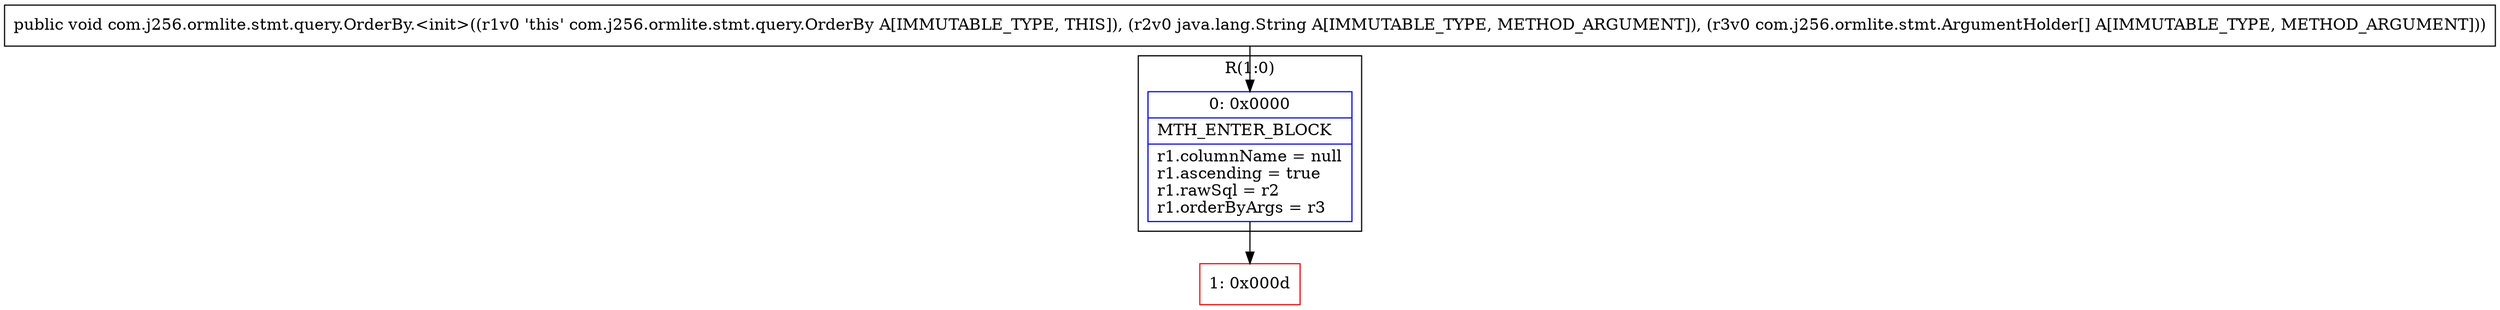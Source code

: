 digraph "CFG forcom.j256.ormlite.stmt.query.OrderBy.\<init\>(Ljava\/lang\/String;[Lcom\/j256\/ormlite\/stmt\/ArgumentHolder;)V" {
subgraph cluster_Region_1002493613 {
label = "R(1:0)";
node [shape=record,color=blue];
Node_0 [shape=record,label="{0\:\ 0x0000|MTH_ENTER_BLOCK\l|r1.columnName = null\lr1.ascending = true\lr1.rawSql = r2\lr1.orderByArgs = r3\l}"];
}
Node_1 [shape=record,color=red,label="{1\:\ 0x000d}"];
MethodNode[shape=record,label="{public void com.j256.ormlite.stmt.query.OrderBy.\<init\>((r1v0 'this' com.j256.ormlite.stmt.query.OrderBy A[IMMUTABLE_TYPE, THIS]), (r2v0 java.lang.String A[IMMUTABLE_TYPE, METHOD_ARGUMENT]), (r3v0 com.j256.ormlite.stmt.ArgumentHolder[] A[IMMUTABLE_TYPE, METHOD_ARGUMENT])) }"];
MethodNode -> Node_0;
Node_0 -> Node_1;
}

